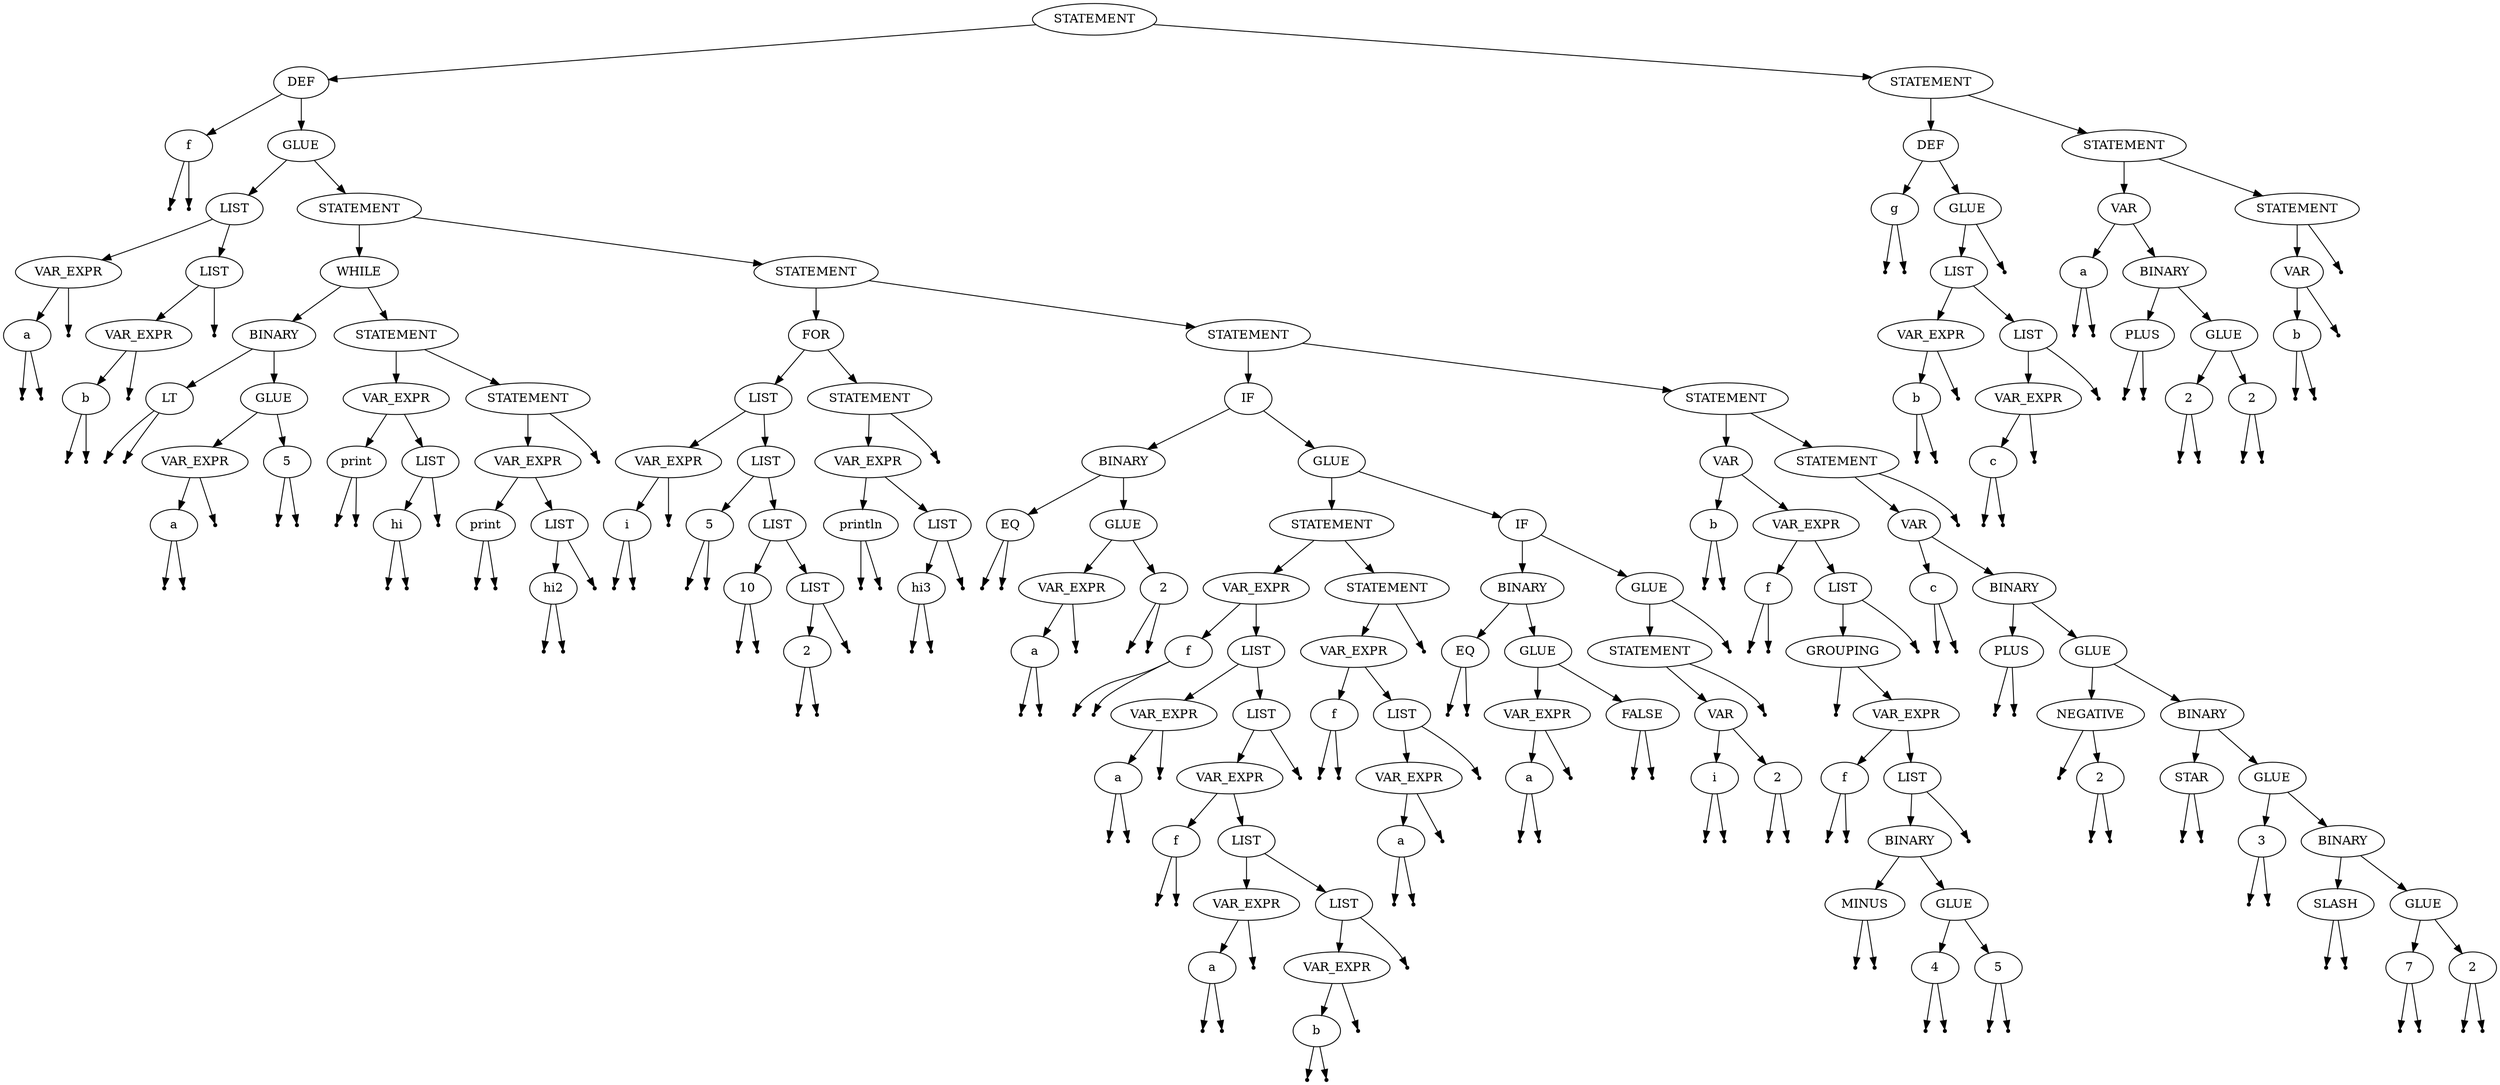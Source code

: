 digraph {
graph [ordering="out"];
Node0 [label=STATEMENT];
Node1 [label=DEF];
Node0 -> Node1;
Node2 [label=STATEMENT];
Node0 -> Node2;
Node3 [label="f"];
Node1 -> Node3;
Node4 [label=GLUE];
Node1 -> Node4;
Node5 [label=DEF];
Node2 -> Node5;
Node6 [label=STATEMENT];
Node2 -> Node6;
Null0 [shape=point];
Node3 -> Null0;
Null1 [shape=point];
Node3 -> Null1;
Node7 [label=LIST];
Node4 -> Node7;
Node8 [label=STATEMENT];
Node4 -> Node8;
Node9 [label="g"];
Node5 -> Node9;
Node10 [label=GLUE];
Node5 -> Node10;
Node11 [label=VAR];
Node6 -> Node11;
Node12 [label=STATEMENT];
Node6 -> Node12;
Node13 [label=VAR_EXPR];
Node7 -> Node13;
Node14 [label=LIST];
Node7 -> Node14;
Node15 [label=WHILE];
Node8 -> Node15;
Node16 [label=STATEMENT];
Node8 -> Node16;
Null2 [shape=point];
Node9 -> Null2;
Null3 [shape=point];
Node9 -> Null3;
Node17 [label=LIST];
Node10 -> Node17;
Null4 [shape=point];
Node10 -> Null4;
Node18 [label="a"];
Node11 -> Node18;
Node19 [label=BINARY];
Node11 -> Node19;
Node20 [label=VAR];
Node12 -> Node20;
Null5 [shape=point];
Node12 -> Null5;
Node21 [label="a"];
Node13 -> Node21;
Null6 [shape=point];
Node13 -> Null6;
Node22 [label=VAR_EXPR];
Node14 -> Node22;
Null7 [shape=point];
Node14 -> Null7;
Node23 [label=BINARY];
Node15 -> Node23;
Node24 [label=STATEMENT];
Node15 -> Node24;
Node25 [label=FOR];
Node16 -> Node25;
Node26 [label=STATEMENT];
Node16 -> Node26;
Node27 [label=VAR_EXPR];
Node17 -> Node27;
Node28 [label=LIST];
Node17 -> Node28;
Null8 [shape=point];
Node18 -> Null8;
Null9 [shape=point];
Node18 -> Null9;
Node29 [label=PLUS];
Node19 -> Node29;
Node30 [label=GLUE];
Node19 -> Node30;
Node31 [label="b"];
Node20 -> Node31;
Null10 [shape=point];
Node20 -> Null10;
Null11 [shape=point];
Node21 -> Null11;
Null12 [shape=point];
Node21 -> Null12;
Node32 [label="b"];
Node22 -> Node32;
Null13 [shape=point];
Node22 -> Null13;
Node33 [label=LT];
Node23 -> Node33;
Node34 [label=GLUE];
Node23 -> Node34;
Node35 [label=VAR_EXPR];
Node24 -> Node35;
Node36 [label=STATEMENT];
Node24 -> Node36;
Node37 [label=LIST];
Node25 -> Node37;
Node38 [label=STATEMENT];
Node25 -> Node38;
Node39 [label=IF];
Node26 -> Node39;
Node40 [label=STATEMENT];
Node26 -> Node40;
Node41 [label="b"];
Node27 -> Node41;
Null14 [shape=point];
Node27 -> Null14;
Node42 [label=VAR_EXPR];
Node28 -> Node42;
Null15 [shape=point];
Node28 -> Null15;
Null16 [shape=point];
Node29 -> Null16;
Null17 [shape=point];
Node29 -> Null17;
Node43 [label=2];
Node30 -> Node43;
Node44 [label=2];
Node30 -> Node44;
Null18 [shape=point];
Node31 -> Null18;
Null19 [shape=point];
Node31 -> Null19;
Null20 [shape=point];
Node32 -> Null20;
Null21 [shape=point];
Node32 -> Null21;
Null22 [shape=point];
Node33 -> Null22;
Null23 [shape=point];
Node33 -> Null23;
Node45 [label=VAR_EXPR];
Node34 -> Node45;
Node46 [label=5];
Node34 -> Node46;
Node47 [label="print"];
Node35 -> Node47;
Node48 [label=LIST];
Node35 -> Node48;
Node49 [label=VAR_EXPR];
Node36 -> Node49;
Null24 [shape=point];
Node36 -> Null24;
Node50 [label=VAR_EXPR];
Node37 -> Node50;
Node51 [label=LIST];
Node37 -> Node51;
Node52 [label=VAR_EXPR];
Node38 -> Node52;
Null25 [shape=point];
Node38 -> Null25;
Node53 [label=BINARY];
Node39 -> Node53;
Node54 [label=GLUE];
Node39 -> Node54;
Node55 [label=VAR];
Node40 -> Node55;
Node56 [label=STATEMENT];
Node40 -> Node56;
Null26 [shape=point];
Node41 -> Null26;
Null27 [shape=point];
Node41 -> Null27;
Node57 [label="c"];
Node42 -> Node57;
Null28 [shape=point];
Node42 -> Null28;
Null29 [shape=point];
Node43 -> Null29;
Null30 [shape=point];
Node43 -> Null30;
Null31 [shape=point];
Node44 -> Null31;
Null32 [shape=point];
Node44 -> Null32;
Node58 [label="a"];
Node45 -> Node58;
Null33 [shape=point];
Node45 -> Null33;
Null34 [shape=point];
Node46 -> Null34;
Null35 [shape=point];
Node46 -> Null35;
Null36 [shape=point];
Node47 -> Null36;
Null37 [shape=point];
Node47 -> Null37;
Node59 [label="hi"];
Node48 -> Node59;
Null38 [shape=point];
Node48 -> Null38;
Node60 [label="print"];
Node49 -> Node60;
Node61 [label=LIST];
Node49 -> Node61;
Node62 [label="i"];
Node50 -> Node62;
Null39 [shape=point];
Node50 -> Null39;
Node63 [label=5];
Node51 -> Node63;
Node64 [label=LIST];
Node51 -> Node64;
Node65 [label="println"];
Node52 -> Node65;
Node66 [label=LIST];
Node52 -> Node66;
Node67 [label=EQ];
Node53 -> Node67;
Node68 [label=GLUE];
Node53 -> Node68;
Node69 [label=STATEMENT];
Node54 -> Node69;
Node70 [label=IF];
Node54 -> Node70;
Node71 [label="b"];
Node55 -> Node71;
Node72 [label=VAR_EXPR];
Node55 -> Node72;
Node73 [label=VAR];
Node56 -> Node73;
Null40 [shape=point];
Node56 -> Null40;
Null41 [shape=point];
Node57 -> Null41;
Null42 [shape=point];
Node57 -> Null42;
Null43 [shape=point];
Node58 -> Null43;
Null44 [shape=point];
Node58 -> Null44;
Null45 [shape=point];
Node59 -> Null45;
Null46 [shape=point];
Node59 -> Null46;
Null47 [shape=point];
Node60 -> Null47;
Null48 [shape=point];
Node60 -> Null48;
Node74 [label="hi2"];
Node61 -> Node74;
Null49 [shape=point];
Node61 -> Null49;
Null50 [shape=point];
Node62 -> Null50;
Null51 [shape=point];
Node62 -> Null51;
Null52 [shape=point];
Node63 -> Null52;
Null53 [shape=point];
Node63 -> Null53;
Node75 [label=10];
Node64 -> Node75;
Node76 [label=LIST];
Node64 -> Node76;
Null54 [shape=point];
Node65 -> Null54;
Null55 [shape=point];
Node65 -> Null55;
Node77 [label="hi3"];
Node66 -> Node77;
Null56 [shape=point];
Node66 -> Null56;
Null57 [shape=point];
Node67 -> Null57;
Null58 [shape=point];
Node67 -> Null58;
Node78 [label=VAR_EXPR];
Node68 -> Node78;
Node79 [label=2];
Node68 -> Node79;
Node80 [label=VAR_EXPR];
Node69 -> Node80;
Node81 [label=STATEMENT];
Node69 -> Node81;
Node82 [label=BINARY];
Node70 -> Node82;
Node83 [label=GLUE];
Node70 -> Node83;
Null59 [shape=point];
Node71 -> Null59;
Null60 [shape=point];
Node71 -> Null60;
Node84 [label="f"];
Node72 -> Node84;
Node85 [label=LIST];
Node72 -> Node85;
Node86 [label="c"];
Node73 -> Node86;
Node87 [label=BINARY];
Node73 -> Node87;
Null61 [shape=point];
Node74 -> Null61;
Null62 [shape=point];
Node74 -> Null62;
Null63 [shape=point];
Node75 -> Null63;
Null64 [shape=point];
Node75 -> Null64;
Node88 [label=2];
Node76 -> Node88;
Null65 [shape=point];
Node76 -> Null65;
Null66 [shape=point];
Node77 -> Null66;
Null67 [shape=point];
Node77 -> Null67;
Node89 [label="a"];
Node78 -> Node89;
Null68 [shape=point];
Node78 -> Null68;
Null69 [shape=point];
Node79 -> Null69;
Null70 [shape=point];
Node79 -> Null70;
Node90 [label="f"];
Node80 -> Node90;
Node91 [label=LIST];
Node80 -> Node91;
Node92 [label=VAR_EXPR];
Node81 -> Node92;
Null71 [shape=point];
Node81 -> Null71;
Node93 [label=EQ];
Node82 -> Node93;
Node94 [label=GLUE];
Node82 -> Node94;
Node95 [label=STATEMENT];
Node83 -> Node95;
Null72 [shape=point];
Node83 -> Null72;
Null73 [shape=point];
Node84 -> Null73;
Null74 [shape=point];
Node84 -> Null74;
Node96 [label=GROUPING];
Node85 -> Node96;
Null75 [shape=point];
Node85 -> Null75;
Null76 [shape=point];
Node86 -> Null76;
Null77 [shape=point];
Node86 -> Null77;
Node97 [label=PLUS];
Node87 -> Node97;
Node98 [label=GLUE];
Node87 -> Node98;
Null78 [shape=point];
Node88 -> Null78;
Null79 [shape=point];
Node88 -> Null79;
Null80 [shape=point];
Node89 -> Null80;
Null81 [shape=point];
Node89 -> Null81;
Null82 [shape=point];
Node90 -> Null82;
Null83 [shape=point];
Node90 -> Null83;
Node99 [label=VAR_EXPR];
Node91 -> Node99;
Node100 [label=LIST];
Node91 -> Node100;
Node101 [label="f"];
Node92 -> Node101;
Node102 [label=LIST];
Node92 -> Node102;
Null84 [shape=point];
Node93 -> Null84;
Null85 [shape=point];
Node93 -> Null85;
Node103 [label=VAR_EXPR];
Node94 -> Node103;
Node104 [label=FALSE];
Node94 -> Node104;
Node105 [label=VAR];
Node95 -> Node105;
Null86 [shape=point];
Node95 -> Null86;
Null87 [shape=point];
Node96 -> Null87;
Node106 [label=VAR_EXPR];
Node96 -> Node106;
Null88 [shape=point];
Node97 -> Null88;
Null89 [shape=point];
Node97 -> Null89;
Node107 [label=NEGATIVE];
Node98 -> Node107;
Node108 [label=BINARY];
Node98 -> Node108;
Node109 [label="a"];
Node99 -> Node109;
Null90 [shape=point];
Node99 -> Null90;
Node110 [label=VAR_EXPR];
Node100 -> Node110;
Null91 [shape=point];
Node100 -> Null91;
Null92 [shape=point];
Node101 -> Null92;
Null93 [shape=point];
Node101 -> Null93;
Node111 [label=VAR_EXPR];
Node102 -> Node111;
Null94 [shape=point];
Node102 -> Null94;
Node112 [label="a"];
Node103 -> Node112;
Null95 [shape=point];
Node103 -> Null95;
Null96 [shape=point];
Node104 -> Null96;
Null97 [shape=point];
Node104 -> Null97;
Node113 [label="i"];
Node105 -> Node113;
Node114 [label=2];
Node105 -> Node114;
Node115 [label="f"];
Node106 -> Node115;
Node116 [label=LIST];
Node106 -> Node116;
Null98 [shape=point];
Node107 -> Null98;
Node117 [label=2];
Node107 -> Node117;
Node118 [label=STAR];
Node108 -> Node118;
Node119 [label=GLUE];
Node108 -> Node119;
Null99 [shape=point];
Node109 -> Null99;
Null100 [shape=point];
Node109 -> Null100;
Node120 [label="f"];
Node110 -> Node120;
Node121 [label=LIST];
Node110 -> Node121;
Node122 [label="a"];
Node111 -> Node122;
Null101 [shape=point];
Node111 -> Null101;
Null102 [shape=point];
Node112 -> Null102;
Null103 [shape=point];
Node112 -> Null103;
Null104 [shape=point];
Node113 -> Null104;
Null105 [shape=point];
Node113 -> Null105;
Null106 [shape=point];
Node114 -> Null106;
Null107 [shape=point];
Node114 -> Null107;
Null108 [shape=point];
Node115 -> Null108;
Null109 [shape=point];
Node115 -> Null109;
Node123 [label=BINARY];
Node116 -> Node123;
Null110 [shape=point];
Node116 -> Null110;
Null111 [shape=point];
Node117 -> Null111;
Null112 [shape=point];
Node117 -> Null112;
Null113 [shape=point];
Node118 -> Null113;
Null114 [shape=point];
Node118 -> Null114;
Node124 [label=3];
Node119 -> Node124;
Node125 [label=BINARY];
Node119 -> Node125;
Null115 [shape=point];
Node120 -> Null115;
Null116 [shape=point];
Node120 -> Null116;
Node126 [label=VAR_EXPR];
Node121 -> Node126;
Node127 [label=LIST];
Node121 -> Node127;
Null117 [shape=point];
Node122 -> Null117;
Null118 [shape=point];
Node122 -> Null118;
Node128 [label=MINUS];
Node123 -> Node128;
Node129 [label=GLUE];
Node123 -> Node129;
Null119 [shape=point];
Node124 -> Null119;
Null120 [shape=point];
Node124 -> Null120;
Node130 [label=SLASH];
Node125 -> Node130;
Node131 [label=GLUE];
Node125 -> Node131;
Node132 [label="a"];
Node126 -> Node132;
Null121 [shape=point];
Node126 -> Null121;
Node133 [label=VAR_EXPR];
Node127 -> Node133;
Null122 [shape=point];
Node127 -> Null122;
Null123 [shape=point];
Node128 -> Null123;
Null124 [shape=point];
Node128 -> Null124;
Node134 [label=4];
Node129 -> Node134;
Node135 [label=5];
Node129 -> Node135;
Null125 [shape=point];
Node130 -> Null125;
Null126 [shape=point];
Node130 -> Null126;
Node136 [label=7];
Node131 -> Node136;
Node137 [label=2];
Node131 -> Node137;
Null127 [shape=point];
Node132 -> Null127;
Null128 [shape=point];
Node132 -> Null128;
Node138 [label="b"];
Node133 -> Node138;
Null129 [shape=point];
Node133 -> Null129;
Null130 [shape=point];
Node134 -> Null130;
Null131 [shape=point];
Node134 -> Null131;
Null132 [shape=point];
Node135 -> Null132;
Null133 [shape=point];
Node135 -> Null133;
Null134 [shape=point];
Node136 -> Null134;
Null135 [shape=point];
Node136 -> Null135;
Null136 [shape=point];
Node137 -> Null136;
Null137 [shape=point];
Node137 -> Null137;
Null138 [shape=point];
Node138 -> Null138;
Null139 [shape=point];
Node138 -> Null139;
}